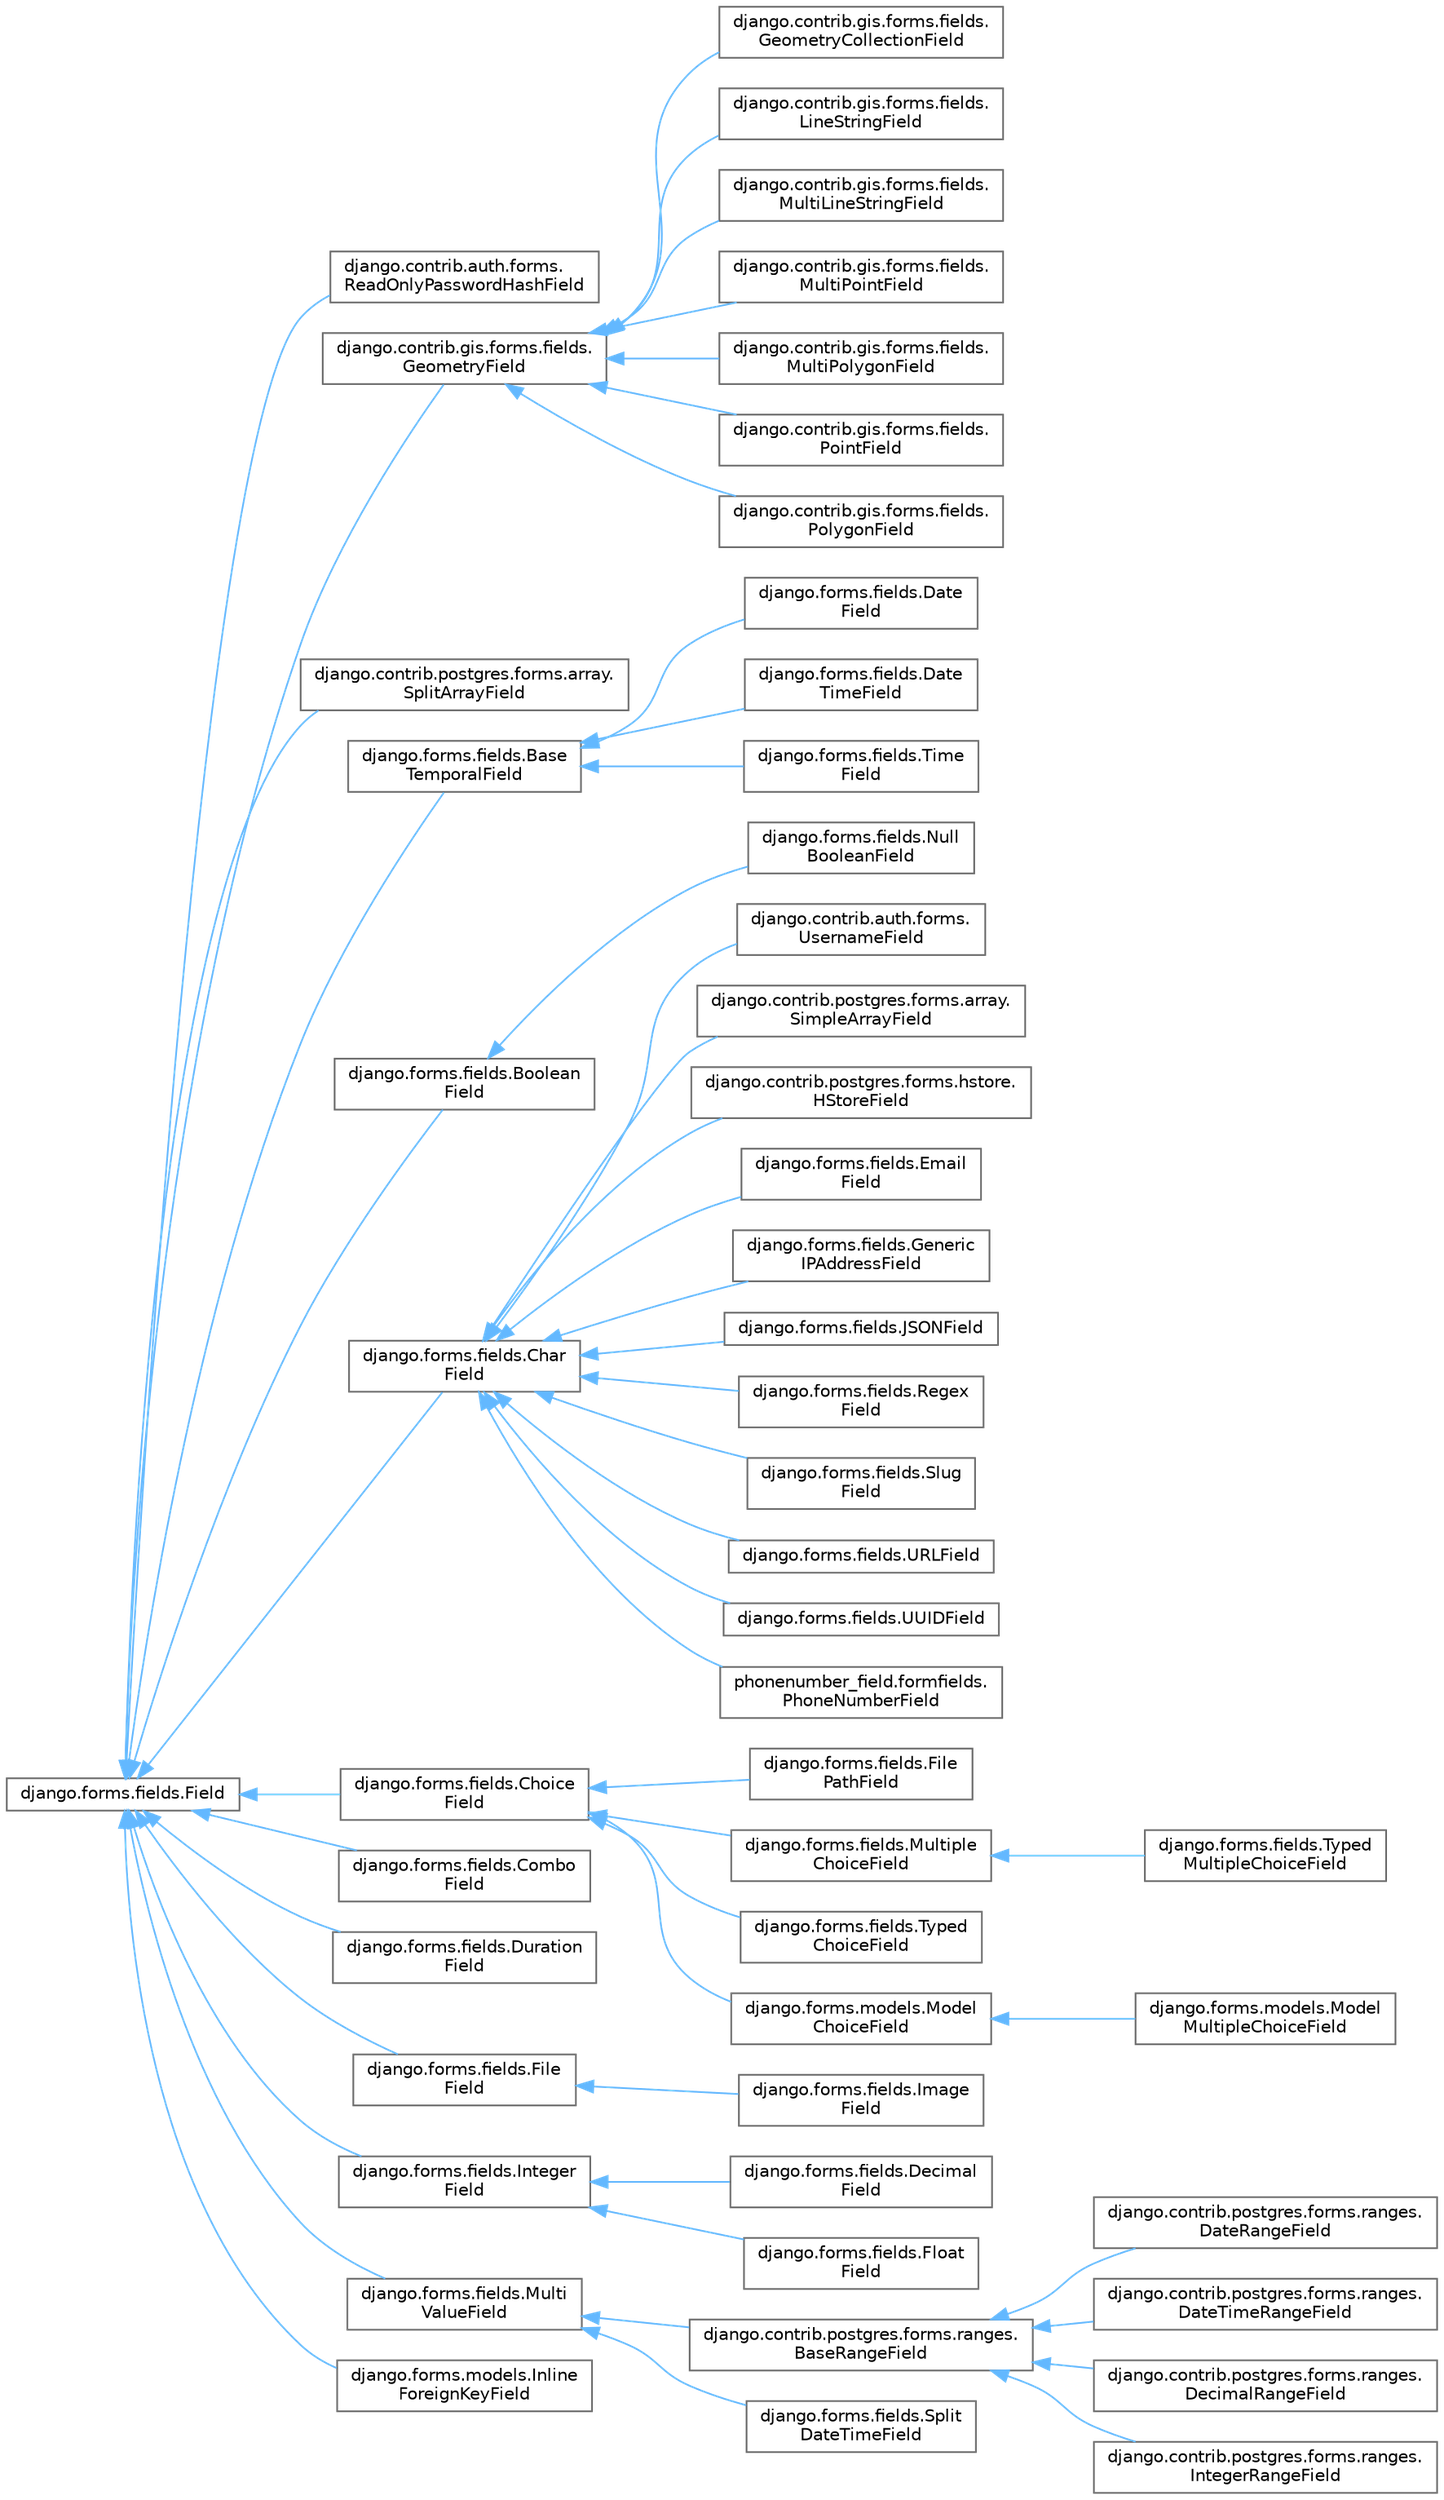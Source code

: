 digraph "Graphical Class Hierarchy"
{
 // LATEX_PDF_SIZE
  bgcolor="transparent";
  edge [fontname=Helvetica,fontsize=10,labelfontname=Helvetica,labelfontsize=10];
  node [fontname=Helvetica,fontsize=10,shape=box,height=0.2,width=0.4];
  rankdir="LR";
  Node0 [id="Node000000",label="django.forms.fields.Field",height=0.2,width=0.4,color="grey40", fillcolor="white", style="filled",URL="$classdjango_1_1forms_1_1fields_1_1_field.html",tooltip=" "];
  Node0 -> Node1 [id="edge1517_Node000000_Node000001",dir="back",color="steelblue1",style="solid",tooltip=" "];
  Node1 [id="Node000001",label="django.contrib.auth.forms.\lReadOnlyPasswordHashField",height=0.2,width=0.4,color="grey40", fillcolor="white", style="filled",URL="$classdjango_1_1contrib_1_1auth_1_1forms_1_1_read_only_password_hash_field.html",tooltip=" "];
  Node0 -> Node2 [id="edge1518_Node000000_Node000002",dir="back",color="steelblue1",style="solid",tooltip=" "];
  Node2 [id="Node000002",label="django.contrib.gis.forms.fields.\lGeometryField",height=0.2,width=0.4,color="grey40", fillcolor="white", style="filled",URL="$classdjango_1_1contrib_1_1gis_1_1forms_1_1fields_1_1_geometry_field.html",tooltip=" "];
  Node2 -> Node3 [id="edge1519_Node000002_Node000003",dir="back",color="steelblue1",style="solid",tooltip=" "];
  Node3 [id="Node000003",label="django.contrib.gis.forms.fields.\lGeometryCollectionField",height=0.2,width=0.4,color="grey40", fillcolor="white", style="filled",URL="$classdjango_1_1contrib_1_1gis_1_1forms_1_1fields_1_1_geometry_collection_field.html",tooltip=" "];
  Node2 -> Node4 [id="edge1520_Node000002_Node000004",dir="back",color="steelblue1",style="solid",tooltip=" "];
  Node4 [id="Node000004",label="django.contrib.gis.forms.fields.\lLineStringField",height=0.2,width=0.4,color="grey40", fillcolor="white", style="filled",URL="$classdjango_1_1contrib_1_1gis_1_1forms_1_1fields_1_1_line_string_field.html",tooltip=" "];
  Node2 -> Node5 [id="edge1521_Node000002_Node000005",dir="back",color="steelblue1",style="solid",tooltip=" "];
  Node5 [id="Node000005",label="django.contrib.gis.forms.fields.\lMultiLineStringField",height=0.2,width=0.4,color="grey40", fillcolor="white", style="filled",URL="$classdjango_1_1contrib_1_1gis_1_1forms_1_1fields_1_1_multi_line_string_field.html",tooltip=" "];
  Node2 -> Node6 [id="edge1522_Node000002_Node000006",dir="back",color="steelblue1",style="solid",tooltip=" "];
  Node6 [id="Node000006",label="django.contrib.gis.forms.fields.\lMultiPointField",height=0.2,width=0.4,color="grey40", fillcolor="white", style="filled",URL="$classdjango_1_1contrib_1_1gis_1_1forms_1_1fields_1_1_multi_point_field.html",tooltip=" "];
  Node2 -> Node7 [id="edge1523_Node000002_Node000007",dir="back",color="steelblue1",style="solid",tooltip=" "];
  Node7 [id="Node000007",label="django.contrib.gis.forms.fields.\lMultiPolygonField",height=0.2,width=0.4,color="grey40", fillcolor="white", style="filled",URL="$classdjango_1_1contrib_1_1gis_1_1forms_1_1fields_1_1_multi_polygon_field.html",tooltip=" "];
  Node2 -> Node8 [id="edge1524_Node000002_Node000008",dir="back",color="steelblue1",style="solid",tooltip=" "];
  Node8 [id="Node000008",label="django.contrib.gis.forms.fields.\lPointField",height=0.2,width=0.4,color="grey40", fillcolor="white", style="filled",URL="$classdjango_1_1contrib_1_1gis_1_1forms_1_1fields_1_1_point_field.html",tooltip=" "];
  Node2 -> Node9 [id="edge1525_Node000002_Node000009",dir="back",color="steelblue1",style="solid",tooltip=" "];
  Node9 [id="Node000009",label="django.contrib.gis.forms.fields.\lPolygonField",height=0.2,width=0.4,color="grey40", fillcolor="white", style="filled",URL="$classdjango_1_1contrib_1_1gis_1_1forms_1_1fields_1_1_polygon_field.html",tooltip=" "];
  Node0 -> Node10 [id="edge1526_Node000000_Node000010",dir="back",color="steelblue1",style="solid",tooltip=" "];
  Node10 [id="Node000010",label="django.contrib.postgres.forms.array.\lSplitArrayField",height=0.2,width=0.4,color="grey40", fillcolor="white", style="filled",URL="$classdjango_1_1contrib_1_1postgres_1_1forms_1_1array_1_1_split_array_field.html",tooltip=" "];
  Node0 -> Node11 [id="edge1527_Node000000_Node000011",dir="back",color="steelblue1",style="solid",tooltip=" "];
  Node11 [id="Node000011",label="django.forms.fields.Base\lTemporalField",height=0.2,width=0.4,color="grey40", fillcolor="white", style="filled",URL="$classdjango_1_1forms_1_1fields_1_1_base_temporal_field.html",tooltip=" "];
  Node11 -> Node12 [id="edge1528_Node000011_Node000012",dir="back",color="steelblue1",style="solid",tooltip=" "];
  Node12 [id="Node000012",label="django.forms.fields.Date\lField",height=0.2,width=0.4,color="grey40", fillcolor="white", style="filled",URL="$classdjango_1_1forms_1_1fields_1_1_date_field.html",tooltip=" "];
  Node11 -> Node13 [id="edge1529_Node000011_Node000013",dir="back",color="steelblue1",style="solid",tooltip=" "];
  Node13 [id="Node000013",label="django.forms.fields.Date\lTimeField",height=0.2,width=0.4,color="grey40", fillcolor="white", style="filled",URL="$classdjango_1_1forms_1_1fields_1_1_date_time_field.html",tooltip=" "];
  Node11 -> Node14 [id="edge1530_Node000011_Node000014",dir="back",color="steelblue1",style="solid",tooltip=" "];
  Node14 [id="Node000014",label="django.forms.fields.Time\lField",height=0.2,width=0.4,color="grey40", fillcolor="white", style="filled",URL="$classdjango_1_1forms_1_1fields_1_1_time_field.html",tooltip=" "];
  Node0 -> Node15 [id="edge1531_Node000000_Node000015",dir="back",color="steelblue1",style="solid",tooltip=" "];
  Node15 [id="Node000015",label="django.forms.fields.Boolean\lField",height=0.2,width=0.4,color="grey40", fillcolor="white", style="filled",URL="$classdjango_1_1forms_1_1fields_1_1_boolean_field.html",tooltip=" "];
  Node15 -> Node16 [id="edge1532_Node000015_Node000016",dir="back",color="steelblue1",style="solid",tooltip=" "];
  Node16 [id="Node000016",label="django.forms.fields.Null\lBooleanField",height=0.2,width=0.4,color="grey40", fillcolor="white", style="filled",URL="$classdjango_1_1forms_1_1fields_1_1_null_boolean_field.html",tooltip=" "];
  Node0 -> Node17 [id="edge1533_Node000000_Node000017",dir="back",color="steelblue1",style="solid",tooltip=" "];
  Node17 [id="Node000017",label="django.forms.fields.Char\lField",height=0.2,width=0.4,color="grey40", fillcolor="white", style="filled",URL="$classdjango_1_1forms_1_1fields_1_1_char_field.html",tooltip=" "];
  Node17 -> Node18 [id="edge1534_Node000017_Node000018",dir="back",color="steelblue1",style="solid",tooltip=" "];
  Node18 [id="Node000018",label="django.contrib.auth.forms.\lUsernameField",height=0.2,width=0.4,color="grey40", fillcolor="white", style="filled",URL="$classdjango_1_1contrib_1_1auth_1_1forms_1_1_username_field.html",tooltip=" "];
  Node17 -> Node19 [id="edge1535_Node000017_Node000019",dir="back",color="steelblue1",style="solid",tooltip=" "];
  Node19 [id="Node000019",label="django.contrib.postgres.forms.array.\lSimpleArrayField",height=0.2,width=0.4,color="grey40", fillcolor="white", style="filled",URL="$classdjango_1_1contrib_1_1postgres_1_1forms_1_1array_1_1_simple_array_field.html",tooltip=" "];
  Node17 -> Node20 [id="edge1536_Node000017_Node000020",dir="back",color="steelblue1",style="solid",tooltip=" "];
  Node20 [id="Node000020",label="django.contrib.postgres.forms.hstore.\lHStoreField",height=0.2,width=0.4,color="grey40", fillcolor="white", style="filled",URL="$classdjango_1_1contrib_1_1postgres_1_1forms_1_1hstore_1_1_h_store_field.html",tooltip=" "];
  Node17 -> Node21 [id="edge1537_Node000017_Node000021",dir="back",color="steelblue1",style="solid",tooltip=" "];
  Node21 [id="Node000021",label="django.forms.fields.Email\lField",height=0.2,width=0.4,color="grey40", fillcolor="white", style="filled",URL="$classdjango_1_1forms_1_1fields_1_1_email_field.html",tooltip=" "];
  Node17 -> Node22 [id="edge1538_Node000017_Node000022",dir="back",color="steelblue1",style="solid",tooltip=" "];
  Node22 [id="Node000022",label="django.forms.fields.Generic\lIPAddressField",height=0.2,width=0.4,color="grey40", fillcolor="white", style="filled",URL="$classdjango_1_1forms_1_1fields_1_1_generic_i_p_address_field.html",tooltip=" "];
  Node17 -> Node23 [id="edge1539_Node000017_Node000023",dir="back",color="steelblue1",style="solid",tooltip=" "];
  Node23 [id="Node000023",label="django.forms.fields.JSONField",height=0.2,width=0.4,color="grey40", fillcolor="white", style="filled",URL="$classdjango_1_1forms_1_1fields_1_1_j_s_o_n_field.html",tooltip=" "];
  Node17 -> Node24 [id="edge1540_Node000017_Node000024",dir="back",color="steelblue1",style="solid",tooltip=" "];
  Node24 [id="Node000024",label="django.forms.fields.Regex\lField",height=0.2,width=0.4,color="grey40", fillcolor="white", style="filled",URL="$classdjango_1_1forms_1_1fields_1_1_regex_field.html",tooltip=" "];
  Node17 -> Node25 [id="edge1541_Node000017_Node000025",dir="back",color="steelblue1",style="solid",tooltip=" "];
  Node25 [id="Node000025",label="django.forms.fields.Slug\lField",height=0.2,width=0.4,color="grey40", fillcolor="white", style="filled",URL="$classdjango_1_1forms_1_1fields_1_1_slug_field.html",tooltip=" "];
  Node17 -> Node26 [id="edge1542_Node000017_Node000026",dir="back",color="steelblue1",style="solid",tooltip=" "];
  Node26 [id="Node000026",label="django.forms.fields.URLField",height=0.2,width=0.4,color="grey40", fillcolor="white", style="filled",URL="$classdjango_1_1forms_1_1fields_1_1_u_r_l_field.html",tooltip=" "];
  Node17 -> Node27 [id="edge1543_Node000017_Node000027",dir="back",color="steelblue1",style="solid",tooltip=" "];
  Node27 [id="Node000027",label="django.forms.fields.UUIDField",height=0.2,width=0.4,color="grey40", fillcolor="white", style="filled",URL="$classdjango_1_1forms_1_1fields_1_1_u_u_i_d_field.html",tooltip=" "];
  Node17 -> Node28 [id="edge1544_Node000017_Node000028",dir="back",color="steelblue1",style="solid",tooltip=" "];
  Node28 [id="Node000028",label="phonenumber_field.formfields.\lPhoneNumberField",height=0.2,width=0.4,color="grey40", fillcolor="white", style="filled",URL="$classphonenumber__field_1_1formfields_1_1_phone_number_field.html",tooltip=" "];
  Node0 -> Node29 [id="edge1545_Node000000_Node000029",dir="back",color="steelblue1",style="solid",tooltip=" "];
  Node29 [id="Node000029",label="django.forms.fields.Choice\lField",height=0.2,width=0.4,color="grey40", fillcolor="white", style="filled",URL="$classdjango_1_1forms_1_1fields_1_1_choice_field.html",tooltip=" "];
  Node29 -> Node30 [id="edge1546_Node000029_Node000030",dir="back",color="steelblue1",style="solid",tooltip=" "];
  Node30 [id="Node000030",label="django.forms.fields.File\lPathField",height=0.2,width=0.4,color="grey40", fillcolor="white", style="filled",URL="$classdjango_1_1forms_1_1fields_1_1_file_path_field.html",tooltip=" "];
  Node29 -> Node31 [id="edge1547_Node000029_Node000031",dir="back",color="steelblue1",style="solid",tooltip=" "];
  Node31 [id="Node000031",label="django.forms.fields.Multiple\lChoiceField",height=0.2,width=0.4,color="grey40", fillcolor="white", style="filled",URL="$classdjango_1_1forms_1_1fields_1_1_multiple_choice_field.html",tooltip=" "];
  Node31 -> Node32 [id="edge1548_Node000031_Node000032",dir="back",color="steelblue1",style="solid",tooltip=" "];
  Node32 [id="Node000032",label="django.forms.fields.Typed\lMultipleChoiceField",height=0.2,width=0.4,color="grey40", fillcolor="white", style="filled",URL="$classdjango_1_1forms_1_1fields_1_1_typed_multiple_choice_field.html",tooltip=" "];
  Node29 -> Node33 [id="edge1549_Node000029_Node000033",dir="back",color="steelblue1",style="solid",tooltip=" "];
  Node33 [id="Node000033",label="django.forms.fields.Typed\lChoiceField",height=0.2,width=0.4,color="grey40", fillcolor="white", style="filled",URL="$classdjango_1_1forms_1_1fields_1_1_typed_choice_field.html",tooltip=" "];
  Node29 -> Node34 [id="edge1550_Node000029_Node000034",dir="back",color="steelblue1",style="solid",tooltip=" "];
  Node34 [id="Node000034",label="django.forms.models.Model\lChoiceField",height=0.2,width=0.4,color="grey40", fillcolor="white", style="filled",URL="$classdjango_1_1forms_1_1models_1_1_model_choice_field.html",tooltip=" "];
  Node34 -> Node35 [id="edge1551_Node000034_Node000035",dir="back",color="steelblue1",style="solid",tooltip=" "];
  Node35 [id="Node000035",label="django.forms.models.Model\lMultipleChoiceField",height=0.2,width=0.4,color="grey40", fillcolor="white", style="filled",URL="$classdjango_1_1forms_1_1models_1_1_model_multiple_choice_field.html",tooltip=" "];
  Node0 -> Node36 [id="edge1552_Node000000_Node000036",dir="back",color="steelblue1",style="solid",tooltip=" "];
  Node36 [id="Node000036",label="django.forms.fields.Combo\lField",height=0.2,width=0.4,color="grey40", fillcolor="white", style="filled",URL="$classdjango_1_1forms_1_1fields_1_1_combo_field.html",tooltip=" "];
  Node0 -> Node37 [id="edge1553_Node000000_Node000037",dir="back",color="steelblue1",style="solid",tooltip=" "];
  Node37 [id="Node000037",label="django.forms.fields.Duration\lField",height=0.2,width=0.4,color="grey40", fillcolor="white", style="filled",URL="$classdjango_1_1forms_1_1fields_1_1_duration_field.html",tooltip=" "];
  Node0 -> Node38 [id="edge1554_Node000000_Node000038",dir="back",color="steelblue1",style="solid",tooltip=" "];
  Node38 [id="Node000038",label="django.forms.fields.File\lField",height=0.2,width=0.4,color="grey40", fillcolor="white", style="filled",URL="$classdjango_1_1forms_1_1fields_1_1_file_field.html",tooltip=" "];
  Node38 -> Node39 [id="edge1555_Node000038_Node000039",dir="back",color="steelblue1",style="solid",tooltip=" "];
  Node39 [id="Node000039",label="django.forms.fields.Image\lField",height=0.2,width=0.4,color="grey40", fillcolor="white", style="filled",URL="$classdjango_1_1forms_1_1fields_1_1_image_field.html",tooltip=" "];
  Node0 -> Node40 [id="edge1556_Node000000_Node000040",dir="back",color="steelblue1",style="solid",tooltip=" "];
  Node40 [id="Node000040",label="django.forms.fields.Integer\lField",height=0.2,width=0.4,color="grey40", fillcolor="white", style="filled",URL="$classdjango_1_1forms_1_1fields_1_1_integer_field.html",tooltip=" "];
  Node40 -> Node41 [id="edge1557_Node000040_Node000041",dir="back",color="steelblue1",style="solid",tooltip=" "];
  Node41 [id="Node000041",label="django.forms.fields.Decimal\lField",height=0.2,width=0.4,color="grey40", fillcolor="white", style="filled",URL="$classdjango_1_1forms_1_1fields_1_1_decimal_field.html",tooltip=" "];
  Node40 -> Node42 [id="edge1558_Node000040_Node000042",dir="back",color="steelblue1",style="solid",tooltip=" "];
  Node42 [id="Node000042",label="django.forms.fields.Float\lField",height=0.2,width=0.4,color="grey40", fillcolor="white", style="filled",URL="$classdjango_1_1forms_1_1fields_1_1_float_field.html",tooltip=" "];
  Node0 -> Node43 [id="edge1559_Node000000_Node000043",dir="back",color="steelblue1",style="solid",tooltip=" "];
  Node43 [id="Node000043",label="django.forms.fields.Multi\lValueField",height=0.2,width=0.4,color="grey40", fillcolor="white", style="filled",URL="$classdjango_1_1forms_1_1fields_1_1_multi_value_field.html",tooltip=" "];
  Node43 -> Node44 [id="edge1560_Node000043_Node000044",dir="back",color="steelblue1",style="solid",tooltip=" "];
  Node44 [id="Node000044",label="django.contrib.postgres.forms.ranges.\lBaseRangeField",height=0.2,width=0.4,color="grey40", fillcolor="white", style="filled",URL="$classdjango_1_1contrib_1_1postgres_1_1forms_1_1ranges_1_1_base_range_field.html",tooltip=" "];
  Node44 -> Node45 [id="edge1561_Node000044_Node000045",dir="back",color="steelblue1",style="solid",tooltip=" "];
  Node45 [id="Node000045",label="django.contrib.postgres.forms.ranges.\lDateRangeField",height=0.2,width=0.4,color="grey40", fillcolor="white", style="filled",URL="$classdjango_1_1contrib_1_1postgres_1_1forms_1_1ranges_1_1_date_range_field.html",tooltip=" "];
  Node44 -> Node46 [id="edge1562_Node000044_Node000046",dir="back",color="steelblue1",style="solid",tooltip=" "];
  Node46 [id="Node000046",label="django.contrib.postgres.forms.ranges.\lDateTimeRangeField",height=0.2,width=0.4,color="grey40", fillcolor="white", style="filled",URL="$classdjango_1_1contrib_1_1postgres_1_1forms_1_1ranges_1_1_date_time_range_field.html",tooltip=" "];
  Node44 -> Node47 [id="edge1563_Node000044_Node000047",dir="back",color="steelblue1",style="solid",tooltip=" "];
  Node47 [id="Node000047",label="django.contrib.postgres.forms.ranges.\lDecimalRangeField",height=0.2,width=0.4,color="grey40", fillcolor="white", style="filled",URL="$classdjango_1_1contrib_1_1postgres_1_1forms_1_1ranges_1_1_decimal_range_field.html",tooltip=" "];
  Node44 -> Node48 [id="edge1564_Node000044_Node000048",dir="back",color="steelblue1",style="solid",tooltip=" "];
  Node48 [id="Node000048",label="django.contrib.postgres.forms.ranges.\lIntegerRangeField",height=0.2,width=0.4,color="grey40", fillcolor="white", style="filled",URL="$classdjango_1_1contrib_1_1postgres_1_1forms_1_1ranges_1_1_integer_range_field.html",tooltip=" "];
  Node43 -> Node49 [id="edge1565_Node000043_Node000049",dir="back",color="steelblue1",style="solid",tooltip=" "];
  Node49 [id="Node000049",label="django.forms.fields.Split\lDateTimeField",height=0.2,width=0.4,color="grey40", fillcolor="white", style="filled",URL="$classdjango_1_1forms_1_1fields_1_1_split_date_time_field.html",tooltip=" "];
  Node0 -> Node50 [id="edge1566_Node000000_Node000050",dir="back",color="steelblue1",style="solid",tooltip=" "];
  Node50 [id="Node000050",label="django.forms.models.Inline\lForeignKeyField",height=0.2,width=0.4,color="grey40", fillcolor="white", style="filled",URL="$classdjango_1_1forms_1_1models_1_1_inline_foreign_key_field.html",tooltip=" "];
}
